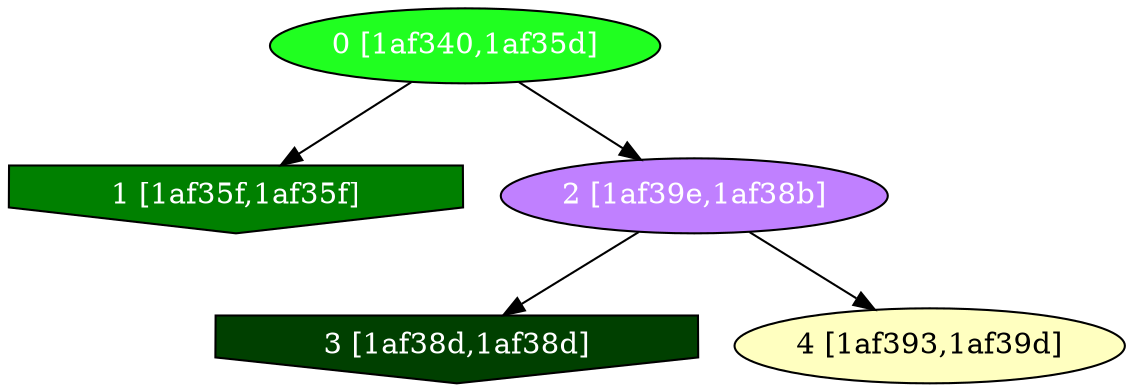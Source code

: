 diGraph libnss3{
	libnss3_0  [style=filled fillcolor="#20FF20" fontcolor="#ffffff" shape=oval label="0 [1af340,1af35d]"]
	libnss3_1  [style=filled fillcolor="#008000" fontcolor="#ffffff" shape=invhouse label="1 [1af35f,1af35f]"]
	libnss3_2  [style=filled fillcolor="#C080FF" fontcolor="#ffffff" shape=oval label="2 [1af39e,1af38b]"]
	libnss3_3  [style=filled fillcolor="#004000" fontcolor="#ffffff" shape=invhouse label="3 [1af38d,1af38d]"]
	libnss3_4  [style=filled fillcolor="#FFFFC0" fontcolor="#000000" shape=oval label="4 [1af393,1af39d]"]

	libnss3_0 -> libnss3_1
	libnss3_0 -> libnss3_2
	libnss3_2 -> libnss3_3
	libnss3_2 -> libnss3_4
}
